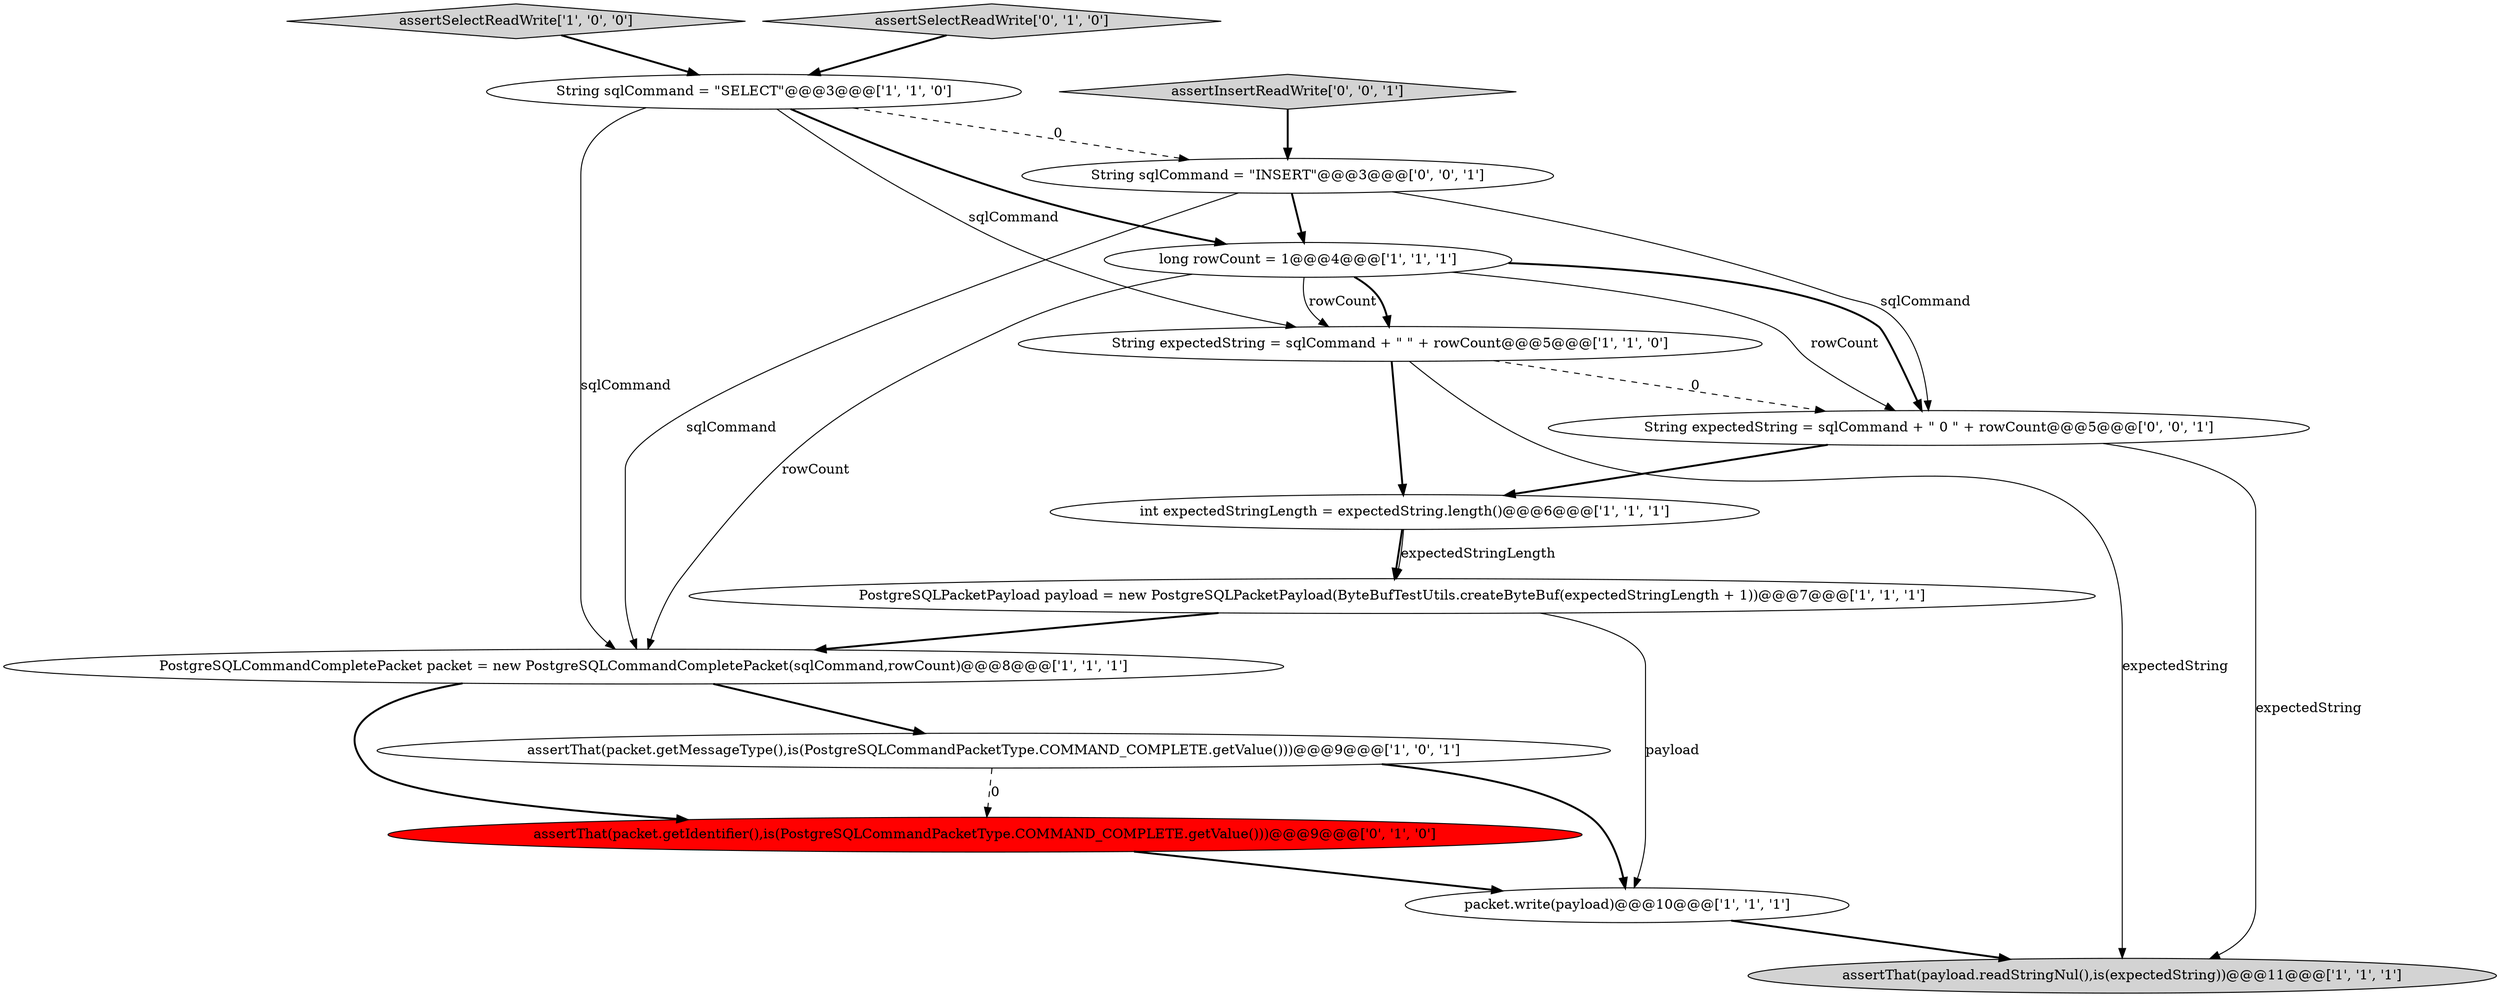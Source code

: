 digraph {
0 [style = filled, label = "packet.write(payload)@@@10@@@['1', '1', '1']", fillcolor = white, shape = ellipse image = "AAA0AAABBB1BBB"];
14 [style = filled, label = "String sqlCommand = \"INSERT\"@@@3@@@['0', '0', '1']", fillcolor = white, shape = ellipse image = "AAA0AAABBB3BBB"];
6 [style = filled, label = "assertSelectReadWrite['1', '0', '0']", fillcolor = lightgray, shape = diamond image = "AAA0AAABBB1BBB"];
9 [style = filled, label = "PostgreSQLPacketPayload payload = new PostgreSQLPacketPayload(ByteBufTestUtils.createByteBuf(expectedStringLength + 1))@@@7@@@['1', '1', '1']", fillcolor = white, shape = ellipse image = "AAA0AAABBB1BBB"];
7 [style = filled, label = "assertThat(packet.getMessageType(),is(PostgreSQLCommandPacketType.COMMAND_COMPLETE.getValue()))@@@9@@@['1', '0', '1']", fillcolor = white, shape = ellipse image = "AAA0AAABBB1BBB"];
13 [style = filled, label = "String expectedString = sqlCommand + \" 0 \" + rowCount@@@5@@@['0', '0', '1']", fillcolor = white, shape = ellipse image = "AAA0AAABBB3BBB"];
2 [style = filled, label = "String sqlCommand = \"SELECT\"@@@3@@@['1', '1', '0']", fillcolor = white, shape = ellipse image = "AAA0AAABBB1BBB"];
5 [style = filled, label = "String expectedString = sqlCommand + \" \" + rowCount@@@5@@@['1', '1', '0']", fillcolor = white, shape = ellipse image = "AAA0AAABBB1BBB"];
11 [style = filled, label = "assertSelectReadWrite['0', '1', '0']", fillcolor = lightgray, shape = diamond image = "AAA0AAABBB2BBB"];
12 [style = filled, label = "assertInsertReadWrite['0', '0', '1']", fillcolor = lightgray, shape = diamond image = "AAA0AAABBB3BBB"];
3 [style = filled, label = "PostgreSQLCommandCompletePacket packet = new PostgreSQLCommandCompletePacket(sqlCommand,rowCount)@@@8@@@['1', '1', '1']", fillcolor = white, shape = ellipse image = "AAA0AAABBB1BBB"];
4 [style = filled, label = "assertThat(payload.readStringNul(),is(expectedString))@@@11@@@['1', '1', '1']", fillcolor = lightgray, shape = ellipse image = "AAA0AAABBB1BBB"];
1 [style = filled, label = "int expectedStringLength = expectedString.length()@@@6@@@['1', '1', '1']", fillcolor = white, shape = ellipse image = "AAA0AAABBB1BBB"];
8 [style = filled, label = "long rowCount = 1@@@4@@@['1', '1', '1']", fillcolor = white, shape = ellipse image = "AAA0AAABBB1BBB"];
10 [style = filled, label = "assertThat(packet.getIdentifier(),is(PostgreSQLCommandPacketType.COMMAND_COMPLETE.getValue()))@@@9@@@['0', '1', '0']", fillcolor = red, shape = ellipse image = "AAA1AAABBB2BBB"];
5->13 [style = dashed, label="0"];
2->5 [style = solid, label="sqlCommand"];
8->13 [style = solid, label="rowCount"];
9->0 [style = solid, label="payload"];
2->3 [style = solid, label="sqlCommand"];
8->3 [style = solid, label="rowCount"];
7->0 [style = bold, label=""];
5->4 [style = solid, label="expectedString"];
11->2 [style = bold, label=""];
13->1 [style = bold, label=""];
1->9 [style = bold, label=""];
14->13 [style = solid, label="sqlCommand"];
6->2 [style = bold, label=""];
3->10 [style = bold, label=""];
5->1 [style = bold, label=""];
8->5 [style = solid, label="rowCount"];
2->14 [style = dashed, label="0"];
8->5 [style = bold, label=""];
3->7 [style = bold, label=""];
0->4 [style = bold, label=""];
10->0 [style = bold, label=""];
12->14 [style = bold, label=""];
13->4 [style = solid, label="expectedString"];
9->3 [style = bold, label=""];
7->10 [style = dashed, label="0"];
14->8 [style = bold, label=""];
1->9 [style = solid, label="expectedStringLength"];
14->3 [style = solid, label="sqlCommand"];
8->13 [style = bold, label=""];
2->8 [style = bold, label=""];
}
